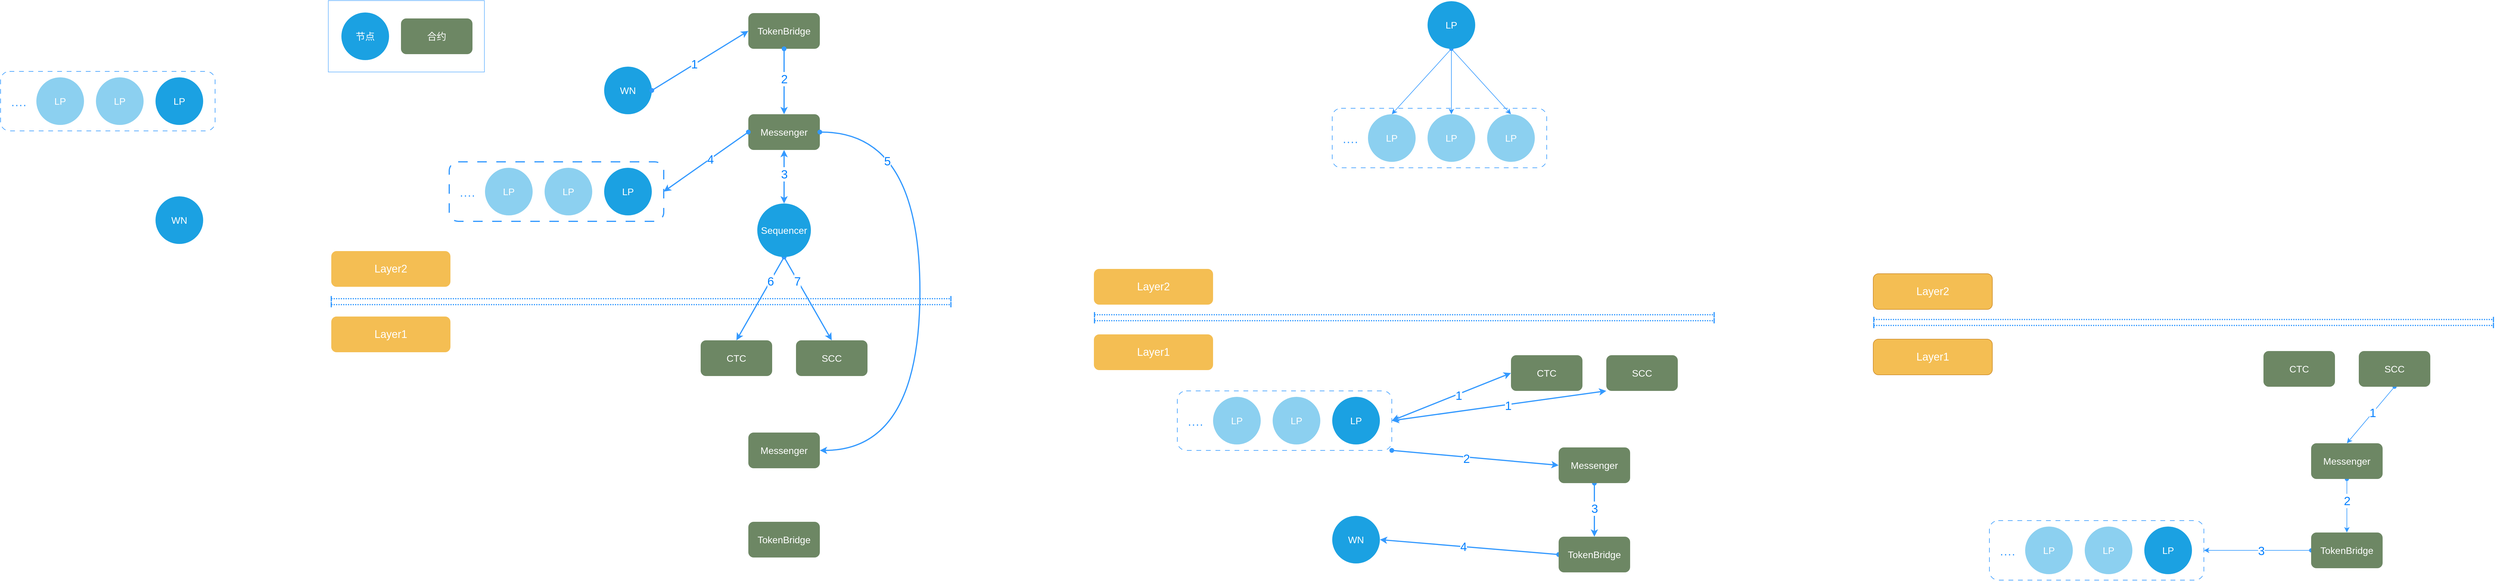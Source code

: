 <mxfile>
    <diagram id="WimCaZcpNjJ5USMCXraz" name="第 1 页">
        <mxGraphModel dx="2217" dy="991" grid="0" gridSize="10" guides="0" tooltips="1" connect="1" arrows="1" fold="1" page="0" pageScale="1" pageWidth="827" pageHeight="1169" background="#ffffff" math="0" shadow="0">
            <root>
                <mxCell id="0"/>
                <mxCell id="1" parent="0"/>
                <mxCell id="20" value="" style="rounded=1;whiteSpace=wrap;html=1;fontSize=16;fillColor=none;dashed=1;dashPattern=8 8;strokeColor=#3399FF;strokeWidth=2;" parent="1" vertex="1">
                    <mxGeometry x="238" y="420" width="360" height="100" as="geometry"/>
                </mxCell>
                <mxCell id="4" value="WN" style="ellipse;whiteSpace=wrap;html=1;aspect=fixed;fontSize=16;fillColor=#1ba1e2;fontColor=#ffffff;strokeColor=none;labelBackgroundColor=none;" parent="1" vertex="1">
                    <mxGeometry x="498" y="260" width="80" height="80" as="geometry"/>
                </mxCell>
                <mxCell id="17" style="edgeStyle=none;html=1;exitX=1;exitY=0.5;exitDx=0;exitDy=0;entryX=0;entryY=0.5;entryDx=0;entryDy=0;fontSize=16;startArrow=oval;startFill=1;strokeColor=#3399FF;labelBackgroundColor=none;strokeWidth=2;" parent="1" source="4" target="6" edge="1">
                    <mxGeometry relative="1" as="geometry"/>
                </mxCell>
                <mxCell id="73" value="1" style="edgeLabel;html=1;align=center;verticalAlign=middle;resizable=0;points=[];fontSize=20;labelBackgroundColor=#FFFFFF;fontColor=#007FFF;" parent="17" vertex="1" connectable="0">
                    <mxGeometry x="0.223" y="-4" relative="1" as="geometry">
                        <mxPoint x="-30" y="13" as="offset"/>
                    </mxGeometry>
                </mxCell>
                <mxCell id="5" value="LP" style="ellipse;whiteSpace=wrap;html=1;aspect=fixed;fontSize=16;fillColor=#1ba1e2;fontColor=#ffffff;strokeColor=none;labelBackgroundColor=none;" parent="1" vertex="1">
                    <mxGeometry x="498" y="430" width="80" height="80" as="geometry"/>
                </mxCell>
                <mxCell id="6" value="TokenBridge" style="rounded=1;whiteSpace=wrap;html=1;fontSize=16;strokeColor=none;fillColor=#6d8764;fontColor=#ffffff;labelBackgroundColor=none;" parent="1" vertex="1">
                    <mxGeometry x="740" y="170" width="120" height="60" as="geometry"/>
                </mxCell>
                <mxCell id="7" value="Messenger" style="rounded=1;whiteSpace=wrap;html=1;fontSize=16;strokeColor=none;fillColor=#6d8764;fontColor=#ffffff;labelBackgroundColor=none;" parent="1" vertex="1">
                    <mxGeometry x="740" y="340" width="120" height="60" as="geometry"/>
                </mxCell>
                <mxCell id="28" style="edgeStyle=orthogonalEdgeStyle;html=1;exitX=1;exitY=0.5;exitDx=0;exitDy=0;entryX=1;entryY=0.5;entryDx=0;entryDy=0;strokeColor=#3399FF;fontSize=16;startArrow=oval;startFill=1;labelBackgroundColor=none;elbow=vertical;curved=1;strokeWidth=2;" parent="1" source="7" target="10" edge="1">
                    <mxGeometry relative="1" as="geometry">
                        <Array as="points">
                            <mxPoint x="1028" y="370"/>
                            <mxPoint x="1028" y="905"/>
                        </Array>
                    </mxGeometry>
                </mxCell>
                <mxCell id="78" value="5" style="edgeLabel;html=1;align=center;verticalAlign=middle;resizable=0;points=[];fontSize=20;labelBackgroundColor=#FFFFFF;fontColor=#007FFF;" parent="28" vertex="1" connectable="0">
                    <mxGeometry x="-0.134" y="-2" relative="1" as="geometry">
                        <mxPoint x="-53" y="-161" as="offset"/>
                    </mxGeometry>
                </mxCell>
                <mxCell id="8" value="CTC" style="rounded=1;whiteSpace=wrap;html=1;fontSize=16;strokeColor=none;fillColor=#6d8764;fontColor=#ffffff;labelBackgroundColor=none;" parent="1" vertex="1">
                    <mxGeometry x="660" y="720" width="120" height="60" as="geometry"/>
                </mxCell>
                <mxCell id="9" value="SCC" style="rounded=1;whiteSpace=wrap;html=1;fontSize=16;strokeColor=none;fillColor=#6d8764;fontColor=#ffffff;labelBackgroundColor=none;" parent="1" vertex="1">
                    <mxGeometry x="820" y="720" width="120" height="60" as="geometry"/>
                </mxCell>
                <mxCell id="10" value="Messenger" style="rounded=1;whiteSpace=wrap;html=1;fontSize=16;strokeColor=none;fillColor=#6d8764;fontColor=#ffffff;labelBackgroundColor=none;" parent="1" vertex="1">
                    <mxGeometry x="740" y="875" width="120" height="60" as="geometry"/>
                </mxCell>
                <mxCell id="11" value="TokenBridge" style="rounded=1;whiteSpace=wrap;html=1;fontSize=16;strokeColor=none;fillColor=#6d8764;fontColor=#ffffff;labelBackgroundColor=none;" parent="1" vertex="1">
                    <mxGeometry x="740" y="1025" width="120" height="60" as="geometry"/>
                </mxCell>
                <mxCell id="26" style="edgeStyle=none;html=1;exitX=0.5;exitY=1;exitDx=0;exitDy=0;entryX=0.5;entryY=0;entryDx=0;entryDy=0;strokeColor=#3399FF;fontSize=16;startArrow=oval;startFill=1;labelBackgroundColor=none;strokeWidth=2;" parent="1" source="12" target="8" edge="1">
                    <mxGeometry relative="1" as="geometry"/>
                </mxCell>
                <mxCell id="77" value="6" style="edgeLabel;html=1;align=center;verticalAlign=middle;resizable=0;points=[];fontSize=20;labelBackgroundColor=#FFFFFF;fontColor=#007FFF;" parent="26" vertex="1" connectable="0">
                    <mxGeometry x="-0.186" relative="1" as="geometry">
                        <mxPoint x="9" y="-17" as="offset"/>
                    </mxGeometry>
                </mxCell>
                <mxCell id="27" style="edgeStyle=none;html=1;exitX=0.5;exitY=1;exitDx=0;exitDy=0;entryX=0.5;entryY=0;entryDx=0;entryDy=0;strokeColor=#3399FF;fontSize=16;startArrow=oval;startFill=1;labelBackgroundColor=none;strokeWidth=2;" parent="1" source="12" target="9" edge="1">
                    <mxGeometry relative="1" as="geometry"/>
                </mxCell>
                <mxCell id="80" value="7" style="edgeLabel;html=1;align=center;verticalAlign=middle;resizable=0;points=[];fontSize=20;labelBackgroundColor=#FFFFFF;fontColor=#007FFF;" parent="27" vertex="1" connectable="0">
                    <mxGeometry x="-0.467" relative="1" as="geometry">
                        <mxPoint y="2" as="offset"/>
                    </mxGeometry>
                </mxCell>
                <mxCell id="12" value="Sequencer" style="ellipse;whiteSpace=wrap;html=1;aspect=fixed;fontSize=16;fillColor=#1ba1e2;fontColor=#ffffff;strokeColor=none;labelBackgroundColor=none;" parent="1" vertex="1">
                    <mxGeometry x="755" y="490" width="90" height="90" as="geometry"/>
                </mxCell>
                <mxCell id="2" value="节点" style="ellipse;whiteSpace=wrap;html=1;aspect=fixed;fontSize=16;fillColor=#1ba1e2;fontColor=#ffffff;strokeColor=none;" parent="1" vertex="1">
                    <mxGeometry x="57" y="169" width="80" height="80" as="geometry"/>
                </mxCell>
                <mxCell id="3" value="合约" style="rounded=1;whiteSpace=wrap;html=1;fontSize=16;strokeColor=none;fillColor=#6d8764;fontColor=#ffffff;" parent="1" vertex="1">
                    <mxGeometry x="157" y="179" width="120" height="60" as="geometry"/>
                </mxCell>
                <mxCell id="18" style="edgeStyle=none;html=1;exitX=0.5;exitY=1;exitDx=0;exitDy=0;entryX=0.5;entryY=0;entryDx=0;entryDy=0;strokeColor=#3399FF;fontSize=16;startArrow=oval;startFill=1;labelBackgroundColor=none;strokeWidth=2;" parent="1" source="6" target="7" edge="1">
                    <mxGeometry relative="1" as="geometry"/>
                </mxCell>
                <mxCell id="74" value="2" style="edgeLabel;html=1;align=center;verticalAlign=middle;resizable=0;points=[];fontSize=20;labelBackgroundColor=#FFFFFF;fontColor=#007FFF;" parent="18" vertex="1" connectable="0">
                    <mxGeometry x="0.134" relative="1" as="geometry">
                        <mxPoint y="-13" as="offset"/>
                    </mxGeometry>
                </mxCell>
                <mxCell id="19" style="edgeStyle=none;html=1;exitX=0.5;exitY=1;exitDx=0;exitDy=0;entryX=0.5;entryY=0;entryDx=0;entryDy=0;strokeColor=#3399FF;fontSize=16;startArrow=classic;startFill=1;labelBackgroundColor=none;strokeWidth=2;" parent="1" source="7" target="12" edge="1">
                    <mxGeometry relative="1" as="geometry"/>
                </mxCell>
                <mxCell id="75" value="3" style="edgeLabel;html=1;align=center;verticalAlign=middle;resizable=0;points=[];fontSize=20;labelBackgroundColor=#FFFFFF;fontColor=#007FFF;" parent="19" vertex="1" connectable="0">
                    <mxGeometry x="-0.294" y="-2" relative="1" as="geometry">
                        <mxPoint x="2" y="8" as="offset"/>
                    </mxGeometry>
                </mxCell>
                <mxCell id="22" value="LP" style="ellipse;whiteSpace=wrap;html=1;aspect=fixed;fontSize=16;fillColor=#1ba1e2;fontColor=#ffffff;strokeColor=none;opacity=50;labelBackgroundColor=none;" parent="1" vertex="1">
                    <mxGeometry x="398" y="430" width="80" height="80" as="geometry"/>
                </mxCell>
                <mxCell id="23" value="LP" style="ellipse;whiteSpace=wrap;html=1;aspect=fixed;fontSize=16;fillColor=#1ba1e2;fontColor=#ffffff;strokeColor=none;opacity=50;" parent="1" vertex="1">
                    <mxGeometry x="298" y="430" width="80" height="80" as="geometry"/>
                </mxCell>
                <mxCell id="24" value="····" style="text;html=1;align=center;verticalAlign=middle;resizable=0;points=[];autosize=1;strokeColor=none;fillColor=none;fontSize=20;fontColor=#3399FF;" parent="1" vertex="1">
                    <mxGeometry x="243" y="455" width="50" height="40" as="geometry"/>
                </mxCell>
                <mxCell id="25" style="edgeStyle=none;html=1;exitX=0;exitY=0.5;exitDx=0;exitDy=0;entryX=1;entryY=0.5;entryDx=0;entryDy=0;strokeColor=#3399FF;fontSize=16;startArrow=oval;startFill=1;labelBackgroundColor=none;strokeWidth=2;" parent="1" source="7" target="20" edge="1">
                    <mxGeometry relative="1" as="geometry"/>
                </mxCell>
                <mxCell id="76" value="4" style="edgeLabel;html=1;align=center;verticalAlign=middle;resizable=0;points=[];fontSize=20;labelBackgroundColor=#FFFFFF;fontColor=#007FFF;" parent="25" vertex="1" connectable="0">
                    <mxGeometry x="-0.102" y="2" relative="1" as="geometry">
                        <mxPoint x="-2" y="-2" as="offset"/>
                    </mxGeometry>
                </mxCell>
                <mxCell id="47" value="CTC" style="rounded=1;whiteSpace=wrap;html=1;fontSize=16;strokeColor=none;fillColor=#6d8764;fontColor=#ffffff;" parent="1" vertex="1">
                    <mxGeometry x="2020" y="745" width="120" height="60" as="geometry"/>
                </mxCell>
                <mxCell id="107" style="edgeStyle=none;html=1;exitX=0;exitY=1;exitDx=0;exitDy=0;entryX=1;entryY=0.5;entryDx=0;entryDy=0;strokeColor=#3399FF;fontSize=16;startArrow=classic;startFill=1;endArrow=classic;endFill=1;labelBackgroundColor=none;strokeWidth=2;" parent="1" source="48" target="64" edge="1">
                    <mxGeometry relative="1" as="geometry"/>
                </mxCell>
                <mxCell id="108" value="1" style="edgeLabel;html=1;align=center;verticalAlign=middle;resizable=0;points=[];fontSize=20;fontColor=#007FFF;labelBackgroundColor=#FFFFFF;" parent="107" vertex="1" connectable="0">
                    <mxGeometry x="-0.083" y="1" relative="1" as="geometry">
                        <mxPoint as="offset"/>
                    </mxGeometry>
                </mxCell>
                <mxCell id="48" value="SCC" style="rounded=1;whiteSpace=wrap;html=1;fontSize=16;strokeColor=none;fillColor=#6d8764;fontColor=#ffffff;" parent="1" vertex="1">
                    <mxGeometry x="2180" y="745" width="120" height="60" as="geometry"/>
                </mxCell>
                <mxCell id="49" style="edgeStyle=none;html=1;exitX=0.5;exitY=1;exitDx=0;exitDy=0;entryX=0.5;entryY=0;entryDx=0;entryDy=0;strokeColor=#3399FF;fontSize=16;startArrow=oval;startFill=1;labelBackgroundColor=none;strokeWidth=2;" parent="1" source="50" target="52" edge="1">
                    <mxGeometry relative="1" as="geometry"/>
                </mxCell>
                <mxCell id="85" value="3" style="edgeLabel;html=1;align=center;verticalAlign=middle;resizable=0;points=[];fontSize=20;fontColor=#007FFF;labelBackgroundColor=#FFFFFF;" parent="49" vertex="1" connectable="0">
                    <mxGeometry x="-0.071" relative="1" as="geometry">
                        <mxPoint as="offset"/>
                    </mxGeometry>
                </mxCell>
                <mxCell id="50" value="Messenger" style="rounded=1;whiteSpace=wrap;html=1;fontSize=16;strokeColor=none;fillColor=#6d8764;fontColor=#ffffff;" parent="1" vertex="1">
                    <mxGeometry x="2100" y="900" width="120" height="60" as="geometry"/>
                </mxCell>
                <mxCell id="51" style="edgeStyle=none;html=1;exitX=0;exitY=0.5;exitDx=0;exitDy=0;entryX=1;entryY=0.5;entryDx=0;entryDy=0;strokeColor=#3399FF;fontSize=16;startArrow=oval;startFill=1;labelBackgroundColor=none;strokeWidth=2;" parent="1" source="52" target="56" edge="1">
                    <mxGeometry relative="1" as="geometry"/>
                </mxCell>
                <mxCell id="83" value="4" style="edgeLabel;html=1;align=center;verticalAlign=middle;resizable=0;points=[];fontSize=20;fontColor=#007FFF;labelBackgroundColor=#FFFFFF;" parent="51" vertex="1" connectable="0">
                    <mxGeometry x="0.172" relative="1" as="geometry">
                        <mxPoint x="16" as="offset"/>
                    </mxGeometry>
                </mxCell>
                <mxCell id="52" value="TokenBridge" style="rounded=1;whiteSpace=wrap;html=1;fontSize=16;strokeColor=none;fillColor=#6d8764;fontColor=#ffffff;" parent="1" vertex="1">
                    <mxGeometry x="2100" y="1050" width="120" height="60" as="geometry"/>
                </mxCell>
                <mxCell id="56" value="WN" style="ellipse;whiteSpace=wrap;html=1;aspect=fixed;fontSize=16;fillColor=#1ba1e2;fontColor=#ffffff;strokeColor=none;" parent="1" vertex="1">
                    <mxGeometry x="1720" y="1015" width="80" height="80" as="geometry"/>
                </mxCell>
                <mxCell id="62" style="edgeStyle=none;html=1;exitX=1;exitY=0.5;exitDx=0;exitDy=0;entryX=0;entryY=0.5;entryDx=0;entryDy=0;strokeColor=#3399FF;fontSize=16;startArrow=classic;startFill=1;labelBackgroundColor=none;strokeWidth=2;" parent="1" source="64" target="47" edge="1">
                    <mxGeometry relative="1" as="geometry"/>
                </mxCell>
                <mxCell id="81" value="1" style="edgeLabel;html=1;align=center;verticalAlign=middle;resizable=0;points=[];fontSize=20;fontColor=#007FFF;labelBackgroundColor=#FFFFFF;" parent="62" vertex="1" connectable="0">
                    <mxGeometry x="0.115" y="-1" relative="1" as="geometry">
                        <mxPoint as="offset"/>
                    </mxGeometry>
                </mxCell>
                <mxCell id="63" style="edgeStyle=none;html=1;exitX=1;exitY=1;exitDx=0;exitDy=0;entryX=0;entryY=0.5;entryDx=0;entryDy=0;strokeColor=#3399FF;fontSize=16;startArrow=oval;startFill=1;labelBackgroundColor=none;strokeWidth=2;" parent="1" source="64" target="50" edge="1">
                    <mxGeometry relative="1" as="geometry"/>
                </mxCell>
                <mxCell id="82" value="2" style="edgeLabel;html=1;align=center;verticalAlign=middle;resizable=0;points=[];fontSize=20;fontColor=#007FFF;labelBackgroundColor=#FFFFFF;" parent="63" vertex="1" connectable="0">
                    <mxGeometry x="-0.106" y="-2" relative="1" as="geometry">
                        <mxPoint as="offset"/>
                    </mxGeometry>
                </mxCell>
                <mxCell id="64" value="" style="rounded=1;whiteSpace=wrap;html=1;fontSize=16;fillColor=none;dashed=1;dashPattern=8 8;strokeColor=#3399FF;" parent="1" vertex="1">
                    <mxGeometry x="1460" y="805" width="360" height="100" as="geometry"/>
                </mxCell>
                <mxCell id="65" value="LP" style="ellipse;whiteSpace=wrap;html=1;aspect=fixed;fontSize=16;fillColor=#1ba1e2;fontColor=#ffffff;strokeColor=none;" parent="1" vertex="1">
                    <mxGeometry x="1720" y="815" width="80" height="80" as="geometry"/>
                </mxCell>
                <mxCell id="66" value="LP" style="ellipse;whiteSpace=wrap;html=1;aspect=fixed;fontSize=16;fillColor=#1ba1e2;fontColor=#ffffff;strokeColor=none;opacity=50;" parent="1" vertex="1">
                    <mxGeometry x="1620" y="815" width="80" height="80" as="geometry"/>
                </mxCell>
                <mxCell id="67" value="LP" style="ellipse;whiteSpace=wrap;html=1;aspect=fixed;fontSize=16;fillColor=#1ba1e2;fontColor=#ffffff;strokeColor=none;opacity=50;" parent="1" vertex="1">
                    <mxGeometry x="1520" y="815" width="80" height="80" as="geometry"/>
                </mxCell>
                <mxCell id="68" value="····" style="text;html=1;align=center;verticalAlign=middle;resizable=0;points=[];autosize=1;strokeColor=none;fillColor=none;fontSize=20;fontColor=#3399FF;" parent="1" vertex="1">
                    <mxGeometry x="1465" y="840" width="50" height="40" as="geometry"/>
                </mxCell>
                <mxCell id="86" value="CTC" style="rounded=1;whiteSpace=wrap;html=1;fontSize=16;strokeColor=none;fillColor=#6d8764;fontColor=#ffffff;" parent="1" vertex="1">
                    <mxGeometry x="3283" y="738" width="120" height="60" as="geometry"/>
                </mxCell>
                <mxCell id="104" style="edgeStyle=none;html=1;exitX=0.5;exitY=1;exitDx=0;exitDy=0;entryX=0.5;entryY=0;entryDx=0;entryDy=0;strokeColor=#3399FF;fontSize=20;startArrow=oval;startFill=1;endArrow=classic;endFill=1;" parent="1" source="87" target="90" edge="1">
                    <mxGeometry relative="1" as="geometry"/>
                </mxCell>
                <mxCell id="118" value="1" style="edgeLabel;html=1;align=center;verticalAlign=middle;resizable=0;points=[];fontSize=20;fontColor=#007FFF;labelBackgroundColor=#FFFFFF;" parent="104" vertex="1" connectable="0">
                    <mxGeometry x="-0.092" y="-1" relative="1" as="geometry">
                        <mxPoint as="offset"/>
                    </mxGeometry>
                </mxCell>
                <mxCell id="87" value="SCC" style="rounded=1;whiteSpace=wrap;html=1;fontSize=16;strokeColor=none;fillColor=#6d8764;fontColor=#ffffff;" parent="1" vertex="1">
                    <mxGeometry x="3443" y="738" width="120" height="60" as="geometry"/>
                </mxCell>
                <mxCell id="105" style="edgeStyle=none;html=1;exitX=0.5;exitY=1;exitDx=0;exitDy=0;entryX=0.5;entryY=0;entryDx=0;entryDy=0;strokeColor=#3399FF;fontSize=20;startArrow=oval;startFill=1;endArrow=classic;endFill=1;" parent="1" source="90" target="93" edge="1">
                    <mxGeometry relative="1" as="geometry"/>
                </mxCell>
                <mxCell id="119" value="2" style="edgeLabel;html=1;align=center;verticalAlign=middle;resizable=0;points=[];fontSize=20;fontColor=#007FFF;labelBackgroundColor=#FFFFFF;" parent="105" vertex="1" connectable="0">
                    <mxGeometry x="-0.216" relative="1" as="geometry">
                        <mxPoint as="offset"/>
                    </mxGeometry>
                </mxCell>
                <mxCell id="90" value="Messenger" style="rounded=1;whiteSpace=wrap;html=1;fontSize=16;strokeColor=none;fillColor=#6d8764;fontColor=#ffffff;" parent="1" vertex="1">
                    <mxGeometry x="3363" y="893" width="120" height="60" as="geometry"/>
                </mxCell>
                <mxCell id="106" style="edgeStyle=none;html=1;exitX=0;exitY=0.5;exitDx=0;exitDy=0;entryX=1;entryY=0.5;entryDx=0;entryDy=0;strokeColor=#3399FF;fontSize=20;startArrow=oval;startFill=1;endArrow=classic;endFill=1;" parent="1" source="93" target="99" edge="1">
                    <mxGeometry relative="1" as="geometry"/>
                </mxCell>
                <mxCell id="120" value="3" style="edgeLabel;html=1;align=center;verticalAlign=middle;resizable=0;points=[];fontSize=20;fontColor=#007FFF;labelBackgroundColor=#FFFFFF;" parent="106" vertex="1" connectable="0">
                    <mxGeometry x="-0.069" relative="1" as="geometry">
                        <mxPoint as="offset"/>
                    </mxGeometry>
                </mxCell>
                <mxCell id="93" value="TokenBridge" style="rounded=1;whiteSpace=wrap;html=1;fontSize=16;strokeColor=none;fillColor=#6d8764;fontColor=#ffffff;" parent="1" vertex="1">
                    <mxGeometry x="3363" y="1043" width="120" height="60" as="geometry"/>
                </mxCell>
                <mxCell id="99" value="" style="rounded=1;whiteSpace=wrap;html=1;fontSize=16;fillColor=none;dashed=1;dashPattern=8 8;strokeColor=#3399FF;" parent="1" vertex="1">
                    <mxGeometry x="2823" y="1023" width="360" height="100" as="geometry"/>
                </mxCell>
                <mxCell id="100" value="LP" style="ellipse;whiteSpace=wrap;html=1;aspect=fixed;fontSize=16;fillColor=#1ba1e2;fontColor=#ffffff;strokeColor=none;" parent="1" vertex="1">
                    <mxGeometry x="3083" y="1033" width="80" height="80" as="geometry"/>
                </mxCell>
                <mxCell id="101" value="LP" style="ellipse;whiteSpace=wrap;html=1;aspect=fixed;fontSize=16;fillColor=#1ba1e2;fontColor=#ffffff;strokeColor=none;opacity=50;" parent="1" vertex="1">
                    <mxGeometry x="2983" y="1033" width="80" height="80" as="geometry"/>
                </mxCell>
                <mxCell id="102" value="LP" style="ellipse;whiteSpace=wrap;html=1;aspect=fixed;fontSize=16;fillColor=#1ba1e2;fontColor=#ffffff;strokeColor=none;opacity=50;" parent="1" vertex="1">
                    <mxGeometry x="2883" y="1033" width="80" height="80" as="geometry"/>
                </mxCell>
                <mxCell id="103" value="····" style="text;html=1;align=center;verticalAlign=middle;resizable=0;points=[];autosize=1;strokeColor=none;fillColor=none;fontSize=20;fontColor=#3399FF;" parent="1" vertex="1">
                    <mxGeometry x="2828" y="1058" width="50" height="40" as="geometry"/>
                </mxCell>
                <mxCell id="109" value="" style="rounded=1;whiteSpace=wrap;html=1;fontSize=16;fillColor=none;dashed=1;dashPattern=8 8;strokeColor=#3399FF;" parent="1" vertex="1">
                    <mxGeometry x="1720" y="330" width="360" height="100" as="geometry"/>
                </mxCell>
                <mxCell id="115" style="edgeStyle=none;html=1;exitX=0.5;exitY=1;exitDx=0;exitDy=0;entryX=0.5;entryY=0;entryDx=0;entryDy=0;strokeColor=#3399FF;fontSize=20;startArrow=oval;startFill=1;endArrow=classic;endFill=1;" parent="1" source="110" target="112" edge="1">
                    <mxGeometry relative="1" as="geometry"/>
                </mxCell>
                <mxCell id="116" style="edgeStyle=none;html=1;exitX=0.5;exitY=1;exitDx=0;exitDy=0;entryX=0.5;entryY=0;entryDx=0;entryDy=0;strokeColor=#3399FF;fontSize=20;startArrow=oval;startFill=1;endArrow=classic;endFill=1;" parent="1" source="110" target="111" edge="1">
                    <mxGeometry relative="1" as="geometry"/>
                </mxCell>
                <mxCell id="117" style="edgeStyle=none;html=1;exitX=0.5;exitY=1;exitDx=0;exitDy=0;entryX=0.5;entryY=0;entryDx=0;entryDy=0;strokeColor=#3399FF;fontSize=20;startArrow=oval;startFill=1;endArrow=classic;endFill=1;" parent="1" source="110" target="114" edge="1">
                    <mxGeometry relative="1" as="geometry"/>
                </mxCell>
                <mxCell id="110" value="LP" style="ellipse;whiteSpace=wrap;html=1;aspect=fixed;fontSize=16;fillColor=#1ba1e2;fontColor=#ffffff;strokeColor=none;" parent="1" vertex="1">
                    <mxGeometry x="1880" y="150" width="80" height="80" as="geometry"/>
                </mxCell>
                <mxCell id="111" value="LP" style="ellipse;whiteSpace=wrap;html=1;aspect=fixed;fontSize=16;fillColor=#1ba1e2;fontColor=#ffffff;strokeColor=none;opacity=50;" parent="1" vertex="1">
                    <mxGeometry x="1880" y="340" width="80" height="80" as="geometry"/>
                </mxCell>
                <mxCell id="112" value="LP" style="ellipse;whiteSpace=wrap;html=1;aspect=fixed;fontSize=16;fillColor=#1ba1e2;fontColor=#ffffff;strokeColor=none;opacity=50;" parent="1" vertex="1">
                    <mxGeometry x="1780" y="340" width="80" height="80" as="geometry"/>
                </mxCell>
                <mxCell id="113" value="····" style="text;html=1;align=center;verticalAlign=middle;resizable=0;points=[];autosize=1;strokeColor=none;fillColor=none;fontSize=20;fontColor=#3399FF;" parent="1" vertex="1">
                    <mxGeometry x="1725" y="365" width="50" height="40" as="geometry"/>
                </mxCell>
                <mxCell id="114" value="LP" style="ellipse;whiteSpace=wrap;html=1;aspect=fixed;fontSize=16;fillColor=#1ba1e2;fontColor=#ffffff;strokeColor=none;opacity=50;" parent="1" vertex="1">
                    <mxGeometry x="1980" y="340" width="80" height="80" as="geometry"/>
                </mxCell>
                <mxCell id="130" value="" style="rounded=0;whiteSpace=wrap;html=1;fontSize=18;fontColor=#FFFFFF;opacity=70;fillColor=none;strokeColor=#3399FF;glass=0;" parent="1" vertex="1">
                    <mxGeometry x="35" y="149" width="262" height="120" as="geometry"/>
                </mxCell>
                <mxCell id="121" value="&lt;font style=&quot;font-size: 18px;&quot;&gt;Layer2&lt;/font&gt;" style="rounded=1;whiteSpace=wrap;html=1;fontSize=16;strokeColor=none;fillColor=#f0a30a;fontColor=#FFFFFF;opacity=70;" parent="1" vertex="1">
                    <mxGeometry x="40" y="570" width="200" height="60" as="geometry"/>
                </mxCell>
                <mxCell id="122" value="Layer1" style="rounded=1;whiteSpace=wrap;html=1;fontSize=18;strokeColor=none;fillColor=#f0a30a;fontColor=#FFFFFF;opacity=70;" parent="1" vertex="1">
                    <mxGeometry x="40" y="680" width="200" height="60" as="geometry"/>
                </mxCell>
                <mxCell id="136" value="" style="group" parent="1" vertex="1" connectable="0">
                    <mxGeometry x="40" y="650" width="1040" height="10" as="geometry"/>
                </mxCell>
                <mxCell id="13" value="" style="endArrow=baseDash;dashed=1;html=1;dashPattern=1 1;strokeWidth=2;fontSize=16;strokeColor=#3399FF;startArrow=baseDash;startFill=0;endFill=0;" parent="136" edge="1">
                    <mxGeometry width="50" height="50" relative="1" as="geometry">
                        <mxPoint as="sourcePoint"/>
                        <mxPoint x="1040" as="targetPoint"/>
                    </mxGeometry>
                </mxCell>
                <mxCell id="14" value="" style="endArrow=baseDash;dashed=1;html=1;dashPattern=1 1;strokeWidth=2;fontSize=16;strokeColor=#3399FF;startArrow=baseDash;startFill=0;endFill=0;" parent="136" edge="1">
                    <mxGeometry width="50" height="50" relative="1" as="geometry">
                        <mxPoint y="10" as="sourcePoint"/>
                        <mxPoint x="1040" y="10" as="targetPoint"/>
                    </mxGeometry>
                </mxCell>
                <mxCell id="137" value="" style="group" parent="1" vertex="1" connectable="0">
                    <mxGeometry x="1321" y="677" width="1040" height="10" as="geometry"/>
                </mxCell>
                <mxCell id="138" value="" style="endArrow=baseDash;dashed=1;html=1;dashPattern=1 1;strokeWidth=2;fontSize=16;strokeColor=#3399FF;startArrow=baseDash;startFill=0;endFill=0;" parent="137" edge="1">
                    <mxGeometry width="50" height="50" relative="1" as="geometry">
                        <mxPoint as="sourcePoint"/>
                        <mxPoint x="1040" as="targetPoint"/>
                    </mxGeometry>
                </mxCell>
                <mxCell id="139" value="" style="endArrow=baseDash;dashed=1;html=1;dashPattern=1 1;strokeWidth=2;fontSize=16;strokeColor=#3399FF;startArrow=baseDash;startFill=0;endFill=0;" parent="137" edge="1">
                    <mxGeometry width="50" height="50" relative="1" as="geometry">
                        <mxPoint y="10" as="sourcePoint"/>
                        <mxPoint x="1040" y="10" as="targetPoint"/>
                    </mxGeometry>
                </mxCell>
                <mxCell id="128" value="&lt;font style=&quot;font-size: 18px;&quot;&gt;Layer2&lt;/font&gt;" style="rounded=1;whiteSpace=wrap;html=1;fontSize=16;strokeColor=none;fillColor=#f0a30a;fontColor=#FFFFFF;opacity=70;" parent="1" vertex="1">
                    <mxGeometry x="1320" y="600" width="200" height="60" as="geometry"/>
                </mxCell>
                <mxCell id="129" value="Layer1" style="rounded=1;whiteSpace=wrap;html=1;fontSize=18;strokeColor=none;fillColor=#f0a30a;fontColor=#FFFFFF;opacity=70;" parent="1" vertex="1">
                    <mxGeometry x="1320" y="710" width="200" height="60" as="geometry"/>
                </mxCell>
                <mxCell id="141" value="WN" style="ellipse;whiteSpace=wrap;html=1;aspect=fixed;fontSize=16;fillColor=#1ba1e2;fontColor=#ffffff;strokeColor=none;" parent="1" vertex="1">
                    <mxGeometry x="-255" y="478" width="80" height="80" as="geometry"/>
                </mxCell>
                <mxCell id="142" value="" style="rounded=1;whiteSpace=wrap;html=1;fontSize=16;fillColor=none;dashed=1;dashPattern=8 8;strokeColor=#3399FF;" parent="1" vertex="1">
                    <mxGeometry x="-515" y="268" width="360" height="100" as="geometry"/>
                </mxCell>
                <mxCell id="143" value="LP" style="ellipse;whiteSpace=wrap;html=1;aspect=fixed;fontSize=16;fillColor=#1ba1e2;fontColor=#ffffff;strokeColor=none;" parent="1" vertex="1">
                    <mxGeometry x="-255" y="278" width="80" height="80" as="geometry"/>
                </mxCell>
                <mxCell id="144" value="LP" style="ellipse;whiteSpace=wrap;html=1;aspect=fixed;fontSize=16;fillColor=#1ba1e2;fontColor=#ffffff;strokeColor=none;opacity=50;" parent="1" vertex="1">
                    <mxGeometry x="-355" y="278" width="80" height="80" as="geometry"/>
                </mxCell>
                <mxCell id="145" value="LP" style="ellipse;whiteSpace=wrap;html=1;aspect=fixed;fontSize=16;fillColor=#1ba1e2;fontColor=#ffffff;strokeColor=none;opacity=50;" parent="1" vertex="1">
                    <mxGeometry x="-455" y="278" width="80" height="80" as="geometry"/>
                </mxCell>
                <mxCell id="146" value="····" style="text;html=1;align=center;verticalAlign=middle;resizable=0;points=[];autosize=1;strokeColor=none;fillColor=none;fontSize=20;fontColor=#3399FF;" parent="1" vertex="1">
                    <mxGeometry x="-510" y="303" width="50" height="40" as="geometry"/>
                </mxCell>
                <mxCell id="152" value="" style="group" parent="1" vertex="1" connectable="0">
                    <mxGeometry x="2629" y="685" width="1040" height="10" as="geometry"/>
                </mxCell>
                <mxCell id="153" value="" style="endArrow=baseDash;dashed=1;html=1;dashPattern=1 1;strokeWidth=2;fontSize=16;strokeColor=#3399FF;startArrow=baseDash;startFill=0;endFill=0;" parent="152" edge="1">
                    <mxGeometry width="50" height="50" relative="1" as="geometry">
                        <mxPoint as="sourcePoint"/>
                        <mxPoint x="1040" as="targetPoint"/>
                    </mxGeometry>
                </mxCell>
                <mxCell id="154" value="" style="endArrow=baseDash;dashed=1;html=1;dashPattern=1 1;strokeWidth=2;fontSize=16;strokeColor=#3399FF;startArrow=baseDash;startFill=0;endFill=0;" parent="152" edge="1">
                    <mxGeometry width="50" height="50" relative="1" as="geometry">
                        <mxPoint y="10" as="sourcePoint"/>
                        <mxPoint x="1040" y="10" as="targetPoint"/>
                    </mxGeometry>
                </mxCell>
                <mxCell id="155" value="&lt;font style=&quot;font-size: 18px;&quot;&gt;Layer2&lt;/font&gt;" style="rounded=1;whiteSpace=wrap;html=1;fontSize=16;strokeColor=#BD7000;fillColor=#f0a30a;fontColor=#FFFFFF;opacity=70;" parent="1" vertex="1">
                    <mxGeometry x="2628" y="608" width="200" height="60" as="geometry"/>
                </mxCell>
                <mxCell id="156" value="Layer1" style="rounded=1;whiteSpace=wrap;html=1;fontSize=18;strokeColor=#BD7000;fillColor=#f0a30a;fontColor=#FFFFFF;opacity=70;" parent="1" vertex="1">
                    <mxGeometry x="2628" y="718" width="200" height="60" as="geometry"/>
                </mxCell>
            </root>
        </mxGraphModel>
    </diagram>
</mxfile>